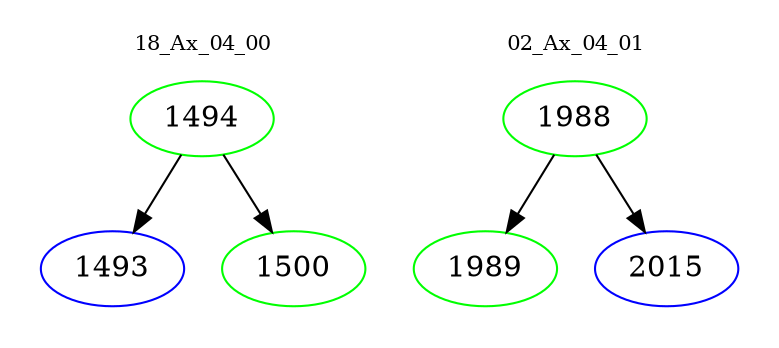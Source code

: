 digraph{
subgraph cluster_0 {
color = white
label = "18_Ax_04_00";
fontsize=10;
T0_1494 [label="1494", color="green"]
T0_1494 -> T0_1493 [color="black"]
T0_1493 [label="1493", color="blue"]
T0_1494 -> T0_1500 [color="black"]
T0_1500 [label="1500", color="green"]
}
subgraph cluster_1 {
color = white
label = "02_Ax_04_01";
fontsize=10;
T1_1988 [label="1988", color="green"]
T1_1988 -> T1_1989 [color="black"]
T1_1989 [label="1989", color="green"]
T1_1988 -> T1_2015 [color="black"]
T1_2015 [label="2015", color="blue"]
}
}
